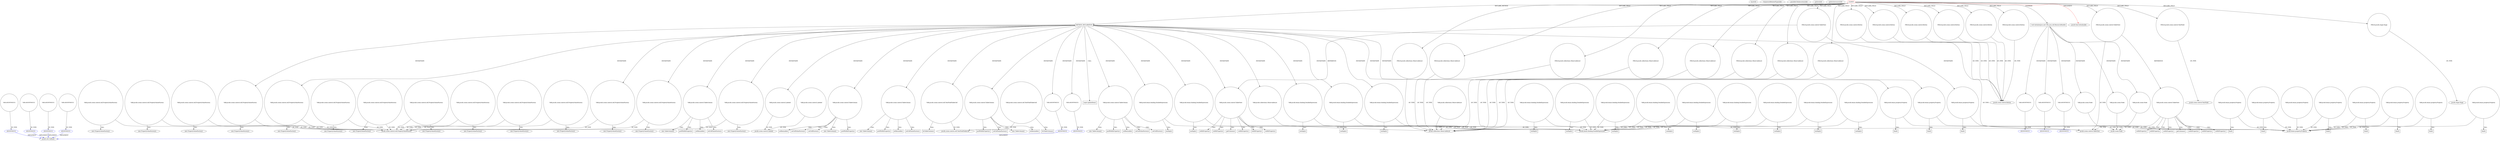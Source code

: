 digraph {
baseInfo[graphId=909,category="pattern",isAnonymous=false,possibleRelation=true]
frameworkRelatedTypesInfo[0="javafx.fxml.Initializable"]
possibleCollaborationsInfo[0="909~INSTANTIATION-~javafx.fxml.Initializable ~javafx.util.Callback ~false~true",1="909~INSTANTIATION-~javafx.fxml.Initializable ~javafx.util.Callback ~false~true",2="909~INSTANTIATION-CLIENT_METHOD_DECLARATION-~javafx.fxml.Initializable ~javafx.util.Callback ~false~true",3="909~INSTANTIATION-~javafx.fxml.Initializable ~javafx.util.Callback ~false~true",4="909~INSTANTIATION-~javafx.fxml.Initializable ~javafx.util.Callback ~false~true"]
patternInfo[frequency=2.0,patternRootClient=0]
patternInstancesInfo[0="bianconejo-CEFX~/bianconejo-CEFX/CEFX-master/src/cefx/CEPrincipalController.java~CEPrincipalController~2114",1="bianconejo-CEFX~/bianconejo-CEFX/CEFX-master/src/cefx/CECommandeController.java~CECommandeController~2084"]
508[label="javafx.util.Callback",vertexType="FRAMEWORK_INTERFACE_TYPE",isFrameworkType=false]
738[label="ANONYMOUS",vertexType="REFERENCE_ANONYMOUS_DECLARATION",isFrameworkType=false,color=blue]
1039[label="ANONYMOUS",vertexType="REFERENCE_ANONYMOUS_DECLARATION",isFrameworkType=false,color=blue]
1330[label="ANONYMOUS",vertexType="REFERENCE_ANONYMOUS_DECLARATION",isFrameworkType=false,color=blue]
530[label="ANONYMOUS",vertexType="REFERENCE_ANONYMOUS_DECLARATION",isFrameworkType=false,color=blue]
1121[label="ANONYMOUS",vertexType="REFERENCE_ANONYMOUS_DECLARATION",isFrameworkType=false,color=blue]
1329[label="VAR:ANONYMOUS",vertexType="VARIABLE_EXPRESION",isFrameworkType=false,shape=circle]
1120[label="VAR:ANONYMOUS",vertexType="VARIABLE_EXPRESION",isFrameworkType=false,shape=circle]
737[label="VAR:ANONYMOUS",vertexType="VARIABLE_EXPRESION",isFrameworkType=false,shape=circle]
1038[label="VAR:ANONYMOUS",vertexType="VARIABLE_EXPRESION",isFrameworkType=false,shape=circle]
529[label="VAR:ANONYMOUS",vertexType="VARIABLE_EXPRESION",isFrameworkType=false,shape=circle]
1297[label="METHOD_DECLARATION",vertexType="CLIENT_METHOD_DECLARATION",isFrameworkType=false,shape=box]
0[label="CLIENT",vertexType="ROOT_CLIENT_CLASS_DECLARATION",isFrameworkType=false,color=red]
25[label="FIELD:javafx.scene.control.Button",vertexType="FIELD_DECLARATION",isFrameworkType=false,shape=circle]
9[label="FIELD:javafx.scene.control.Button",vertexType="FIELD_DECLARATION",isFrameworkType=false,shape=circle]
13[label="FIELD:javafx.scene.control.Button",vertexType="FIELD_DECLARATION",isFrameworkType=false,shape=circle]
15[label="FIELD:javafx.scene.control.Button",vertexType="FIELD_DECLARATION",isFrameworkType=false,shape=circle]
11[label="FIELD:javafx.scene.control.Button",vertexType="FIELD_DECLARATION",isFrameworkType=false,shape=circle]
19[label="FIELD:javafx.scene.control.Button",vertexType="FIELD_DECLARATION",isFrameworkType=false,shape=circle]
55[label="FIELD:javafx.collections.ObservableList",vertexType="FIELD_DECLARATION",isFrameworkType=false,shape=circle]
5[label="javafx.collections.ObservableList",vertexType="FRAMEWORK_INTERFACE_TYPE",isFrameworkType=false]
27[label="FIELD:javafx.collections.ObservableList",vertexType="FIELD_DECLARATION",isFrameworkType=false,shape=circle]
49[label="FIELD:javafx.collections.ObservableList",vertexType="FIELD_DECLARATION",isFrameworkType=false,shape=circle]
57[label="FIELD:javafx.collections.ObservableList",vertexType="FIELD_DECLARATION",isFrameworkType=false,shape=circle]
53[label="FIELD:javafx.collections.ObservableList",vertexType="FIELD_DECLARATION",isFrameworkType=false,shape=circle]
59[label="FIELD:javafx.collections.ObservableList",vertexType="FIELD_DECLARATION",isFrameworkType=false,shape=circle]
35[label="FIELD:javafx.collections.ObservableList",vertexType="FIELD_DECLARATION",isFrameworkType=false,shape=circle]
4[label="FIELD:javafx.collections.ObservableList",vertexType="FIELD_DECLARATION",isFrameworkType=false,shape=circle]
61[label="void initialize(java.net.URL,java.util.ResourceBundle)",vertexType="OVERRIDING_METHOD_DECLARATION",isFrameworkType=false,shape=box]
51[label="FIELD:javafx.scene.control.TextField",vertexType="FIELD_DECLARATION",isFrameworkType=false,shape=circle]
1322[label="VAR:javafx.scene.control.cell.PropertyValueFactory",vertexType="VARIABLE_EXPRESION",isFrameworkType=false,shape=circle]
1321[label="new PropertyValueFactory()",vertexType="CONSTRUCTOR_CALL",isFrameworkType=false]
1598[label="VAR:javafx.scene.control.cell.PropertyValueFactory",vertexType="VARIABLE_EXPRESION",isFrameworkType=false,shape=circle]
1597[label="new PropertyValueFactory()",vertexType="CONSTRUCTOR_CALL",isFrameworkType=false]
1488[label="VAR:javafx.scene.control.cell.PropertyValueFactory",vertexType="VARIABLE_EXPRESION",isFrameworkType=false,shape=circle]
1487[label="new PropertyValueFactory()",vertexType="CONSTRUCTOR_CALL",isFrameworkType=false]
1526[label="VAR:javafx.scene.control.cell.PropertyValueFactory",vertexType="VARIABLE_EXPRESION",isFrameworkType=false,shape=circle]
1525[label="new PropertyValueFactory()",vertexType="CONSTRUCTOR_CALL",isFrameworkType=false]
1418[label="VAR:javafx.scene.control.cell.PropertyValueFactory",vertexType="VARIABLE_EXPRESION",isFrameworkType=false,shape=circle]
1417[label="new PropertyValueFactory()",vertexType="CONSTRUCTOR_CALL",isFrameworkType=false]
66[label="VAR:ANONYMOUS",vertexType="VARIABLE_EXPRESION",isFrameworkType=false,shape=circle]
1443[label="VAR:ANONYMOUS",vertexType="VARIABLE_EXPRESION",isFrameworkType=false,shape=circle]
89[label="VAR:ANONYMOUS",vertexType="VARIABLE_EXPRESION",isFrameworkType=false,shape=circle]
78[label="VAR:ANONYMOUS",vertexType="VARIABLE_EXPRESION",isFrameworkType=false,shape=circle]
1[label="javafx.fxml.Initializable",vertexType="FRAMEWORK_INTERFACE_TYPE",isFrameworkType=false]
52[label="javafx.scene.control.TextField",vertexType="FRAMEWORK_CLASS_TYPE",isFrameworkType=false]
1365[label="VAR:javafx.scene.control.Labeled",vertexType="VARIABLE_EXPRESION",isFrameworkType=false,shape=circle]
43[label="FIELD:javafx.scene.control.TableView",vertexType="FIELD_DECLARATION",isFrameworkType=false,shape=circle]
47[label="FIELD:javafx.scene.control.TableView",vertexType="FIELD_DECLARATION",isFrameworkType=false,shape=circle]
1481[label="VAR:javafx.scene.control.TableColumn",vertexType="VARIABLE_EXPRESION",isFrameworkType=false,shape=circle]
1480[label="new TableColumn()",vertexType="CONSTRUCTOR_CALL",isFrameworkType=false]
1701[label="prefWidthProperty()",vertexType="INSIDE_CALL",isFrameworkType=false,shape=box]
1371[label="VAR:javafx.scene.control.TableColumn",vertexType="VARIABLE_EXPRESION",isFrameworkType=false,shape=circle]
1370[label="new TableColumn()",vertexType="CONSTRUCTOR_CALL",isFrameworkType=false]
1681[label="prefWidthProperty()",vertexType="INSIDE_CALL",isFrameworkType=false,shape=box]
1591[label="VAR:javafx.scene.control.TableColumn",vertexType="VARIABLE_EXPRESION",isFrameworkType=false,shape=circle]
1590[label="new TableColumn()",vertexType="CONSTRUCTOR_CALL",isFrameworkType=false]
1721[label="prefWidthProperty()",vertexType="INSIDE_CALL",isFrameworkType=false,shape=box]
1317[label="VAR:javafx.scene.control.TableColumn",vertexType="VARIABLE_EXPRESION",isFrameworkType=false,shape=circle]
1316[label="new TableColumn()",vertexType="CONSTRUCTOR_CALL",isFrameworkType=false]
1691[label="prefWidthProperty()",vertexType="INSIDE_CALL",isFrameworkType=false,shape=box]
1627[label="VAR:javafx.scene.control.TableColumn",vertexType="VARIABLE_EXPRESION",isFrameworkType=false,shape=circle]
1626[label="new TableColumn()",vertexType="CONSTRUCTOR_CALL",isFrameworkType=false]
1731[label="prefWidthProperty()",vertexType="INSIDE_CALL",isFrameworkType=false,shape=box]
1336[label="super.updateItem()",vertexType="SUPER_CALL",isFrameworkType=false,shape=box]
1484[label="setResizable()",vertexType="INSIDE_CALL",isFrameworkType=false,shape=box]
1374[label="setResizable()",vertexType="INSIDE_CALL",isFrameworkType=false,shape=box]
1630[label="setResizable()",vertexType="INSIDE_CALL",isFrameworkType=false,shape=box]
1594[label="setResizable()",vertexType="INSIDE_CALL",isFrameworkType=false,shape=box]
1325[label="setResizable()",vertexType="INSIDE_CALL",isFrameworkType=false,shape=box]
413[label="javafx.scene.control.cell.PropertyValueFactory",vertexType="FRAMEWORK_CLASS_TYPE",isFrameworkType=false]
1115[label="VAR:javafx.scene.control.cell.PropertyValueFactory",vertexType="VARIABLE_EXPRESION",isFrameworkType=false,shape=circle]
1114[label="new PropertyValueFactory()",vertexType="CONSTRUCTOR_CALL",isFrameworkType=false]
781[label="VAR:javafx.scene.control.cell.PropertyValueFactory",vertexType="VARIABLE_EXPRESION",isFrameworkType=false,shape=circle]
780[label="new PropertyValueFactory()",vertexType="CONSTRUCTOR_CALL",isFrameworkType=false]
412[label="VAR:javafx.scene.control.cell.PropertyValueFactory",vertexType="VARIABLE_EXPRESION",isFrameworkType=false,shape=circle]
411[label="new PropertyValueFactory()",vertexType="CONSTRUCTOR_CALL",isFrameworkType=false]
863[label="VAR:javafx.scene.control.cell.PropertyValueFactory",vertexType="VARIABLE_EXPRESION",isFrameworkType=false,shape=circle]
862[label="new PropertyValueFactory()",vertexType="CONSTRUCTOR_CALL",isFrameworkType=false]
574[label="VAR:javafx.scene.control.cell.PropertyValueFactory",vertexType="VARIABLE_EXPRESION",isFrameworkType=false,shape=circle]
573[label="new PropertyValueFactory()",vertexType="CONSTRUCTOR_CALL",isFrameworkType=false]
827[label="VAR:javafx.scene.control.cell.PropertyValueFactory",vertexType="VARIABLE_EXPRESION",isFrameworkType=false,shape=circle]
826[label="new PropertyValueFactory()",vertexType="CONSTRUCTOR_CALL",isFrameworkType=false]
458[label="VAR:javafx.scene.control.cell.PropertyValueFactory",vertexType="VARIABLE_EXPRESION",isFrameworkType=false,shape=circle]
457[label="new PropertyValueFactory()",vertexType="CONSTRUCTOR_CALL",isFrameworkType=false]
965[label="VAR:javafx.scene.control.cell.PropertyValueFactory",vertexType="VARIABLE_EXPRESION",isFrameworkType=false,shape=circle]
964[label="new PropertyValueFactory()",vertexType="CONSTRUCTOR_CALL",isFrameworkType=false]
494[label="VAR:javafx.scene.control.cell.PropertyValueFactory",vertexType="VARIABLE_EXPRESION",isFrameworkType=false,shape=circle]
493[label="new PropertyValueFactory()",vertexType="CONSTRUCTOR_CALL",isFrameworkType=false]
602[label="VAR:javafx.collections.ObservableList",vertexType="VARIABLE_EXPRESION",isFrameworkType=false,shape=circle]
1662[label="VAR:javafx.collections.ObservableList",vertexType="VARIABLE_EXPRESION",isFrameworkType=false,shape=circle]
90[label="ANONYMOUS",vertexType="REFERENCE_ANONYMOUS_DECLARATION",isFrameworkType=false,color=blue]
1444[label="ANONYMOUS",vertexType="REFERENCE_ANONYMOUS_DECLARATION",isFrameworkType=false,color=blue]
67[label="ANONYMOUS",vertexType="REFERENCE_ANONYMOUS_DECLARATION",isFrameworkType=false,color=blue]
79[label="ANONYMOUS",vertexType="REFERENCE_ANONYMOUS_DECLARATION",isFrameworkType=false,color=blue]
44[label="javafx.scene.control.TableView",vertexType="FRAMEWORK_CLASS_TYPE",isFrameworkType=false]
1632[label="setCellValueFactory()",vertexType="INSIDE_CALL",isFrameworkType=false,shape=box]
1376[label="setCellValueFactory()",vertexType="INSIDE_CALL",isFrameworkType=false,shape=box]
1596[label="setCellValueFactory()",vertexType="INSIDE_CALL",isFrameworkType=false,shape=box]
1486[label="setCellValueFactory()",vertexType="INSIDE_CALL",isFrameworkType=false,shape=box]
1320[label="setCellValueFactory()",vertexType="INSIDE_CALL",isFrameworkType=false,shape=box]
1692[label="VAR:javafx.beans.binding.DoubleExpression",vertexType="VARIABLE_EXPRESION",isFrameworkType=false,shape=circle]
1693[label="multiply()",vertexType="INSIDE_CALL",isFrameworkType=false,shape=box]
619[label="javafx.beans.binding.DoubleExpression",vertexType="FRAMEWORK_CLASS_TYPE",isFrameworkType=false]
1672[label="VAR:javafx.beans.binding.DoubleExpression",vertexType="VARIABLE_EXPRESION",isFrameworkType=false,shape=circle]
1673[label="multiply()",vertexType="INSIDE_CALL",isFrameworkType=false,shape=box]
1264[label="VAR:javafx.beans.binding.DoubleExpression",vertexType="VARIABLE_EXPRESION",isFrameworkType=false,shape=circle]
1265[label="multiply()",vertexType="INSIDE_CALL",isFrameworkType=false,shape=box]
1722[label="VAR:javafx.beans.binding.DoubleExpression",vertexType="VARIABLE_EXPRESION",isFrameworkType=false,shape=circle]
1723[label="multiply()",vertexType="INSIDE_CALL",isFrameworkType=false,shape=box]
1732[label="VAR:javafx.beans.binding.DoubleExpression",vertexType="VARIABLE_EXPRESION",isFrameworkType=false,shape=circle]
1733[label="multiply()",vertexType="INSIDE_CALL",isFrameworkType=false,shape=box]
1682[label="VAR:javafx.beans.binding.DoubleExpression",vertexType="VARIABLE_EXPRESION",isFrameworkType=false,shape=circle]
1683[label="multiply()",vertexType="INSIDE_CALL",isFrameworkType=false,shape=box]
1276[label="VAR:javafx.beans.binding.DoubleExpression",vertexType="VARIABLE_EXPRESION",isFrameworkType=false,shape=circle]
1277[label="multiply()",vertexType="INSIDE_CALL",isFrameworkType=false,shape=box]
647[label="VAR:javafx.beans.binding.DoubleExpression",vertexType="VARIABLE_EXPRESION",isFrameworkType=false,shape=circle]
648[label="multiply()",vertexType="INSIDE_CALL",isFrameworkType=false,shape=box]
657[label="VAR:javafx.beans.binding.DoubleExpression",vertexType="VARIABLE_EXPRESION",isFrameworkType=false,shape=circle]
658[label="multiply()",vertexType="INSIDE_CALL",isFrameworkType=false,shape=box]
637[label="VAR:javafx.beans.binding.DoubleExpression",vertexType="VARIABLE_EXPRESION",isFrameworkType=false,shape=circle]
638[label="multiply()",vertexType="INSIDE_CALL",isFrameworkType=false,shape=box]
1240[label="VAR:javafx.beans.binding.DoubleExpression",vertexType="VARIABLE_EXPRESION",isFrameworkType=false,shape=circle]
1241[label="multiply()",vertexType="INSIDE_CALL",isFrameworkType=false,shape=box]
1288[label="VAR:javafx.beans.binding.DoubleExpression",vertexType="VARIABLE_EXPRESION",isFrameworkType=false,shape=circle]
1289[label="multiply()",vertexType="INSIDE_CALL",isFrameworkType=false,shape=box]
1252[label="VAR:javafx.beans.binding.DoubleExpression",vertexType="VARIABLE_EXPRESION",isFrameworkType=false,shape=circle]
1253[label="multiply()",vertexType="INSIDE_CALL",isFrameworkType=false,shape=box]
617[label="VAR:javafx.beans.binding.DoubleExpression",vertexType="VARIABLE_EXPRESION",isFrameworkType=false,shape=circle]
618[label="multiply()",vertexType="INSIDE_CALL",isFrameworkType=false,shape=box]
41[label="FIELD:javafx.stage.Stage",vertexType="FIELD_DECLARATION",isFrameworkType=false,shape=circle]
42[label="javafx.stage.Stage",vertexType="FRAMEWORK_CLASS_TYPE",isFrameworkType=false]
10[label="javafx.scene.control.Button",vertexType="FRAMEWORK_CLASS_TYPE",isFrameworkType=false]
85[label="VAR:javafx.scene.Node",vertexType="VARIABLE_EXPRESION",isFrameworkType=false,shape=circle]
64[label="javafx.scene.Node",vertexType="FRAMEWORK_CLASS_TYPE",isFrameworkType=false]
74[label="VAR:javafx.scene.Node",vertexType="VARIABLE_EXPRESION",isFrameworkType=false,shape=circle]
62[label="VAR:javafx.scene.Node",vertexType="VARIABLE_EXPRESION",isFrameworkType=false,shape=circle]
1601[label="setCellFactory()",vertexType="INSIDE_CALL",isFrameworkType=false,shape=box]
1491[label="setCellFactory()",vertexType="INSIDE_CALL",isFrameworkType=false,shape=box]
523[label="javafx.scene.control.Labeled",vertexType="FRAMEWORK_CLASS_TYPE",isFrameworkType=false]
521[label="VAR:javafx.scene.control.Labeled",vertexType="VARIABLE_EXPRESION",isFrameworkType=false,shape=circle]
1304[label="VAR:javafx.scene.control.TableView",vertexType="VARIABLE_EXPRESION",isFrameworkType=false,shape=circle]
1716[label="widthProperty()",vertexType="INSIDE_CALL",isFrameworkType=false,shape=box]
1706[label="widthProperty()",vertexType="INSIDE_CALL",isFrameworkType=false,shape=box]
1746[label="widthProperty()",vertexType="INSIDE_CALL",isFrameworkType=false,shape=box]
1736[label="widthProperty()",vertexType="INSIDE_CALL",isFrameworkType=false,shape=box]
1696[label="widthProperty()",vertexType="INSIDE_CALL",isFrameworkType=false,shape=box]
1666[label="getColumns()",vertexType="INSIDE_CALL",isFrameworkType=false,shape=box]
552[label="VAR:javafx.scene.control.TableView",vertexType="VARIABLE_EXPRESION",isFrameworkType=false,shape=circle]
661[label="widthProperty()",vertexType="INSIDE_CALL",isFrameworkType=false,shape=box]
641[label="widthProperty()",vertexType="INSIDE_CALL",isFrameworkType=false,shape=box]
651[label="widthProperty()",vertexType="INSIDE_CALL",isFrameworkType=false,shape=box]
621[label="widthProperty()",vertexType="INSIDE_CALL",isFrameworkType=false,shape=box]
611[label="widthProperty()",vertexType="INSIDE_CALL",isFrameworkType=false,shape=box]
631[label="widthProperty()",vertexType="INSIDE_CALL",isFrameworkType=false,shape=box]
606[label="getColumns()",vertexType="INSIDE_CALL",isFrameworkType=false,shape=box]
1382[label="VAR:javafx.scene.control.cell.TextFieldTableCell",vertexType="VARIABLE_EXPRESION",isFrameworkType=false,shape=circle]
428[label="javafx.scene.control.cell.TextFieldTableCell",vertexType="FRAMEWORK_CLASS_TYPE",isFrameworkType=false]
1493[label="forTableColumn()",vertexType="INSIDE_CALL",isFrameworkType=false,shape=box]
426[label="VAR:javafx.scene.control.cell.TextFieldTableCell",vertexType="VARIABLE_EXPRESION",isFrameworkType=false,shape=circle]
463[label="forTableColumn()",vertexType="INSIDE_CALL",isFrameworkType=false,shape=box]
1687[label="VAR:javafx.beans.property.Property",vertexType="VARIABLE_EXPRESION",isFrameworkType=false,shape=circle]
614[label="javafx.beans.property.Property",vertexType="FRAMEWORK_INTERFACE_TYPE",isFrameworkType=false]
1688[label="bind()",vertexType="INSIDE_CALL",isFrameworkType=false,shape=box]
612[label="VAR:javafx.beans.property.Property",vertexType="VARIABLE_EXPRESION",isFrameworkType=false,shape=circle]
613[label="bind()",vertexType="INSIDE_CALL",isFrameworkType=false,shape=box]
1223[label="VAR:javafx.beans.property.Property",vertexType="VARIABLE_EXPRESION",isFrameworkType=false,shape=circle]
1224[label="bind()",vertexType="INSIDE_CALL",isFrameworkType=false,shape=box]
1283[label="VAR:javafx.beans.property.Property",vertexType="VARIABLE_EXPRESION",isFrameworkType=false,shape=circle]
1284[label="bind()",vertexType="INSIDE_CALL",isFrameworkType=false,shape=box]
1199[label="VAR:javafx.beans.property.Property",vertexType="VARIABLE_EXPRESION",isFrameworkType=false,shape=circle]
1200[label="bind()",vertexType="INSIDE_CALL",isFrameworkType=false,shape=box]
1211[label="VAR:javafx.beans.property.Property",vertexType="VARIABLE_EXPRESION",isFrameworkType=false,shape=circle]
1212[label="bind()",vertexType="INSIDE_CALL",isFrameworkType=false,shape=box]
622[label="VAR:javafx.beans.property.Property",vertexType="VARIABLE_EXPRESION",isFrameworkType=false,shape=circle]
623[label="bind()",vertexType="INSIDE_CALL",isFrameworkType=false,shape=box]
1697[label="VAR:javafx.beans.property.Property",vertexType="VARIABLE_EXPRESION",isFrameworkType=false,shape=circle]
1698[label="bind()",vertexType="INSIDE_CALL",isFrameworkType=false,shape=box]
1247[label="VAR:javafx.beans.property.Property",vertexType="VARIABLE_EXPRESION",isFrameworkType=false,shape=circle]
1248[label="bind()",vertexType="INSIDE_CALL",isFrameworkType=false,shape=box]
1707[label="VAR:javafx.beans.property.Property",vertexType="VARIABLE_EXPRESION",isFrameworkType=false,shape=circle]
1708[label="bind()",vertexType="INSIDE_CALL",isFrameworkType=false,shape=box]
1271[label="VAR:javafx.beans.property.Property",vertexType="VARIABLE_EXPRESION",isFrameworkType=false,shape=circle]
1598->1597[label="CALL"]
552->44[label="OF_TYPE"]
552->651[label="CALL"]
1297->1304[label="INSTANTIATE"]
89->90[label="OF_TYPE"]
1297->1365[label="INSTANTIATE"]
1481->1491[label="CALL"]
1672->619[label="OF_TYPE"]
622->623[label="CALL"]
1627->1632[label="CALL"]
1304->1736[label="CALL"]
1247->1248[label="CALL"]
1223->614[label="OF_TYPE"]
0->47[label="DECLARE_FIELD"]
1371->1376[label="CALL"]
1591->1596[label="CALL"]
1297->1329[label="INSTANTIATE"]
1297->1707[label="INSTANTIATE"]
1297->1418[label="INSTANTIATE"]
1283->614[label="OF_TYPE"]
1418->413[label="OF_TYPE"]
1627->1630[label="CALL"]
1038->1039[label="OF_TYPE"]
0->19[label="DECLARE_FIELD"]
0->25[label="DECLARE_FIELD"]
1271->614[label="OF_TYPE"]
1297->1371[label="INSTANTIATE"]
1481->1484[label="CALL"]
617->619[label="OF_TYPE"]
51->52[label="OF_TYPE"]
1288->619[label="OF_TYPE"]
1199->1200[label="CALL"]
1672->1673[label="CALL"]
612->614[label="OF_TYPE"]
1211->1212[label="CALL"]
647->619[label="OF_TYPE"]
1297->1627[label="INSTANTIATE"]
552->661[label="CALL"]
1297->1591[label="INSTANTIATE"]
1240->619[label="OF_TYPE"]
1418->1417[label="CALL"]
9->10[label="OF_TYPE"]
57->5[label="OF_TYPE"]
617->618[label="CALL"]
1276->619[label="OF_TYPE"]
637->619[label="OF_TYPE"]
0->59[label="DECLARE_FIELD"]
1288->1289[label="CALL"]
1304->1666[label="CALL"]
1687->614[label="OF_TYPE"]
521->523[label="OF_TYPE"]
0->53[label="DECLARE_FIELD"]
1211->614[label="OF_TYPE"]
1687->1688[label="CALL"]
1297->1317[label="INSTANTIATE"]
1322->413[label="OF_TYPE"]
0->55[label="DECLARE_FIELD"]
0->1[label="IMPLEMENT",color=red]
637->638[label="CALL"]
552->631[label="CALL"]
61->62[label="INSTANTIATE"]
1707->614[label="OF_TYPE"]
0->49[label="DECLARE_FIELD"]
622->614[label="OF_TYPE"]
0->11[label="DECLARE_FIELD"]
49->5[label="OF_TYPE"]
15->10[label="OF_TYPE"]
0->13[label="DECLARE_FIELD"]
1322->1321[label="CALL"]
1297->1687[label="INSTANTIATE"]
1526->1525[label="CALL"]
781->780[label="CALL"]
1697->614[label="OF_TYPE"]
1329->1330[label="OF_TYPE"]
55->5[label="OF_TYPE"]
1283->1284[label="CALL"]
1039->508[label="IMPLEMENT",color=blue]
1330->508[label="IMPLEMENT",color=blue]
612->613[label="CALL"]
412->411[label="CALL"]
1443->1444[label="OF_TYPE"]
1297->1692[label="INSTANTIATE"]
1223->1224[label="CALL"]
574->413[label="OF_TYPE"]
41->42[label="OF_TYPE"]
458->457[label="CALL"]
1707->1708[label="CALL"]
1297->1443[label="INSTANTIATE"]
13->10[label="OF_TYPE"]
43->1304[label="REFERENCE"]
657->619[label="OF_TYPE"]
0->57[label="DECLARE_FIELD"]
61->78[label="INSTANTIATE"]
61->89[label="INSTANTIATE"]
426->428[label="OF_TYPE"]
1732->1733[label="CALL"]
657->658[label="CALL"]
1692->619[label="OF_TYPE"]
1481->1480[label="CALL"]
1304->1716[label="CALL"]
458->413[label="OF_TYPE"]
1297->1662[label="INSTANTIATE"]
1371->1374[label="CALL"]
66->67[label="OF_TYPE"]
647->648[label="CALL"]
1365->523[label="OF_TYPE"]
1252->619[label="OF_TYPE"]
1382->1493[label="CALL"]
552->611[label="CALL"]
1732->619[label="OF_TYPE"]
1591->1721[label="CALL"]
1199->614[label="OF_TYPE"]
1304->1706[label="CALL"]
0->15[label="DECLARE_FIELD"]
0->27[label="DECLARE_FIELD"]
11->10[label="OF_TYPE"]
1304->1696[label="CALL"]
0->4[label="DECLARE_FIELD"]
61->66[label="INSTANTIATE"]
1317->1325[label="CALL"]
78->79[label="OF_TYPE"]
1317->1316[label="CALL"]
1697->1698[label="CALL"]
1304->1746[label="CALL"]
1297->1488[label="INSTANTIATE"]
35->5[label="OF_TYPE"]
1276->1277[label="CALL"]
61->85[label="INSTANTIATE"]
574->573[label="CALL"]
781->413[label="OF_TYPE"]
1297->1322[label="INSTANTIATE"]
47->44[label="OF_TYPE"]
1297->1481[label="INSTANTIATE"]
61->74[label="INSTANTIATE"]
27->5[label="OF_TYPE"]
1304->44[label="OF_TYPE"]
1722->1723[label="CALL"]
1481->1486[label="CALL"]
1264->1265[label="CALL"]
1297->1672[label="INSTANTIATE"]
1297->1732[label="INSTANTIATE"]
1598->413[label="OF_TYPE"]
1297->1722[label="INSTANTIATE"]
25->10[label="OF_TYPE"]
494->413[label="OF_TYPE"]
1264->619[label="OF_TYPE"]
863->862[label="CALL"]
4->5[label="OF_TYPE"]
43->44[label="OF_TYPE"]
1371->1681[label="CALL"]
0->9[label="DECLARE_FIELD"]
1121->508[label="IMPLEMENT",color=blue]
1488->413[label="OF_TYPE"]
1692->1693[label="CALL"]
1526->413[label="OF_TYPE"]
965->413[label="OF_TYPE"]
59->5[label="OF_TYPE"]
738->508[label="IMPLEMENT",color=blue]
0->51[label="DECLARE_FIELD"]
53->5[label="OF_TYPE"]
1247->614[label="OF_TYPE"]
494->493[label="CALL"]
0->43[label="DECLARE_FIELD"]
0->41[label="DECLARE_FIELD"]
529->530[label="OF_TYPE"]
1591->1594[label="CALL"]
1115->1114[label="CALL"]
1722->619[label="OF_TYPE"]
1382->428[label="OF_TYPE"]
85->64[label="OF_TYPE"]
19->10[label="OF_TYPE"]
74->64[label="OF_TYPE"]
0->35[label="DECLARE_FIELD"]
1662->5[label="OF_TYPE"]
1297->1526[label="INSTANTIATE"]
412->413[label="OF_TYPE"]
863->413[label="OF_TYPE"]
1317->1320[label="CALL"]
47->552[label="REFERENCE"]
1297->1336[label="CALL"]
1297->1598[label="INSTANTIATE"]
1240->1241[label="CALL"]
552->641[label="CALL"]
1120->1121[label="OF_TYPE"]
1297->1382[label="INSTANTIATE"]
1252->1253[label="CALL"]
426->463[label="CALL"]
965->964[label="CALL"]
1317->1691[label="CALL"]
1115->413[label="OF_TYPE"]
1297->1682[label="INSTANTIATE"]
552->621[label="CALL"]
1488->1487[label="CALL"]
1682->619[label="OF_TYPE"]
602->5[label="OF_TYPE"]
827->413[label="OF_TYPE"]
1591->1601[label="CALL"]
0->1297[label="DECLARE_METHOD"]
530->508[label="IMPLEMENT",color=blue]
62->64[label="OF_TYPE"]
1371->1370[label="CALL"]
1627->1731[label="CALL"]
0->61[label="OVERRIDE"]
1297->1697[label="INSTANTIATE"]
1591->1590[label="CALL"]
1627->1626[label="CALL"]
737->738[label="OF_TYPE"]
1682->1683[label="CALL"]
1481->1701[label="CALL"]
827->826[label="CALL"]
552->606[label="CALL"]
}
